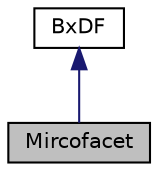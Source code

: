 digraph "Mircofacet"
{
 // LATEX_PDF_SIZE
  edge [fontname="Helvetica",fontsize="10",labelfontname="Helvetica",labelfontsize="10"];
  node [fontname="Helvetica",fontsize="10",shape="box"];
  Node1 [label="Mircofacet",height=0.2,width=0.4,color="black", fillcolor="grey75", style="filled", fontcolor="black",tooltip="Micro-facet reflection model."];
  Node2 -> Node1 [dir="back",color="midnightblue",fontsize="10",style="solid"];
  Node2 [label="BxDF",height=0.2,width=0.4,color="black", fillcolor="white", style="filled",URL="$class_bx_d_f.html",tooltip="BxDF. out == rays from/to camera, in == rays from/to objects/lights."];
}
